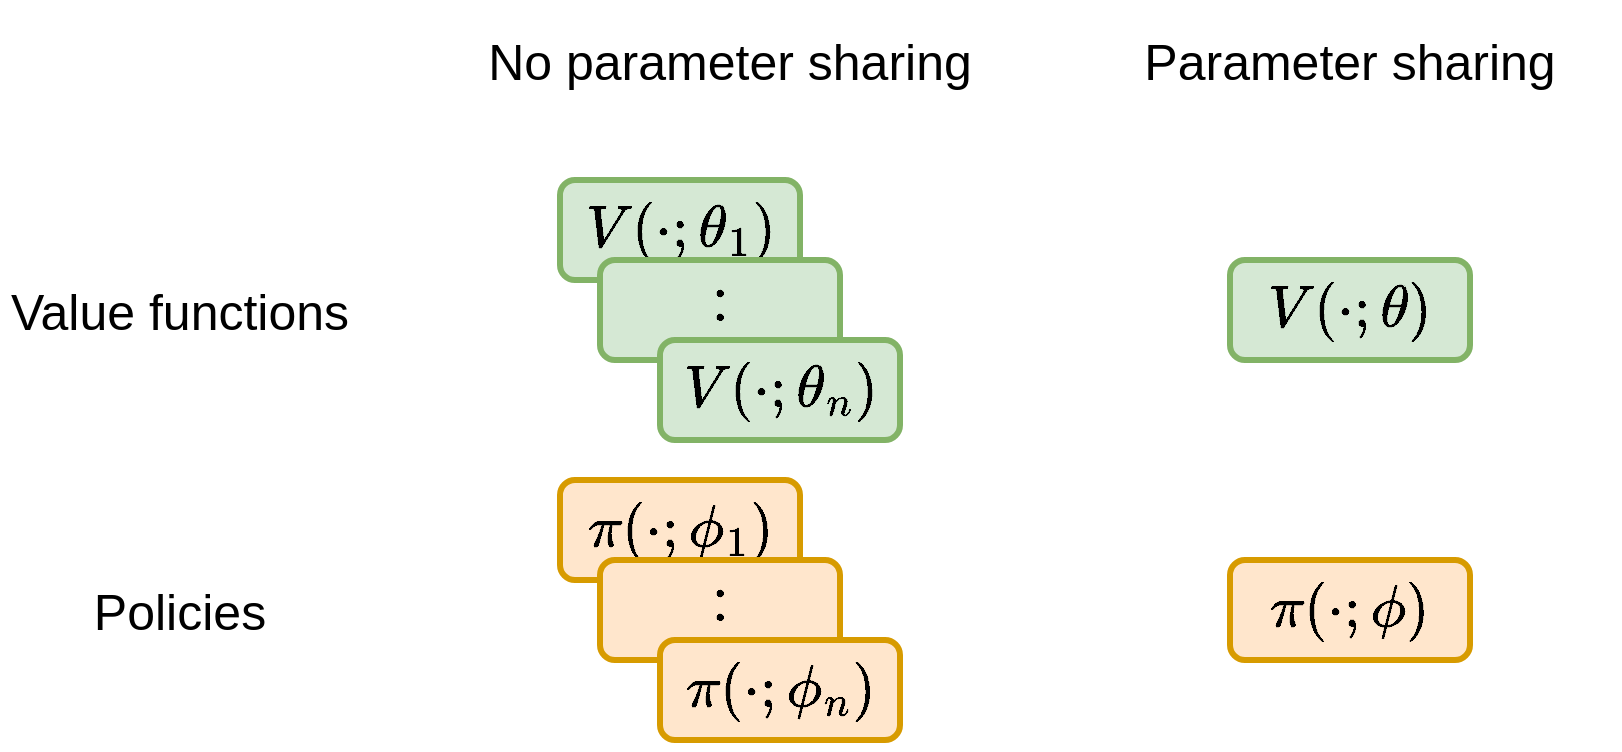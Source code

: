 <mxfile version="24.7.5">
  <diagram name="Page-1" id="-xR-jfWQP4zF7vphYe8y">
    <mxGraphModel dx="1559" dy="708" grid="1" gridSize="10" guides="1" tooltips="1" connect="1" arrows="1" fold="1" page="1" pageScale="1" pageWidth="850" pageHeight="1100" math="1" shadow="0">
      <root>
        <mxCell id="0" />
        <mxCell id="1" parent="0" />
        <mxCell id="TkJeqCvFJIjOYNM9dAF7-1" value="\(V(\cdot; \theta_1)\)" style="rounded=1;whiteSpace=wrap;html=1;fillColor=#d5e8d4;strokeColor=#82b366;strokeWidth=3;fontSize=25;" parent="1" vertex="1">
          <mxGeometry x="60" y="210" width="120" height="50" as="geometry" />
        </mxCell>
        <mxCell id="_cselBX3uVpOJDiEf7tq-9" value="\(\pi(\cdot; \phi_1)\)" style="rounded=1;whiteSpace=wrap;html=1;fillColor=#ffe6cc;strokeColor=#d79b00;strokeWidth=3;fontSize=25;" parent="1" vertex="1">
          <mxGeometry x="60" y="360" width="120" height="50" as="geometry" />
        </mxCell>
        <mxCell id="_cselBX3uVpOJDiEf7tq-5" value="\(\vdots\)" style="rounded=1;whiteSpace=wrap;html=1;fillColor=#d5e8d4;strokeColor=#82b366;strokeWidth=3;fontSize=25;" parent="1" vertex="1">
          <mxGeometry x="80" y="250" width="120" height="50" as="geometry" />
        </mxCell>
        <mxCell id="_cselBX3uVpOJDiEf7tq-4" value="\(V(\cdot; \theta_n)\)" style="rounded=1;whiteSpace=wrap;html=1;fillColor=#d5e8d4;strokeColor=#82b366;strokeWidth=3;fontSize=25;" parent="1" vertex="1">
          <mxGeometry x="110" y="290" width="120" height="50" as="geometry" />
        </mxCell>
        <mxCell id="_cselBX3uVpOJDiEf7tq-7" value="\(\vdots\)" style="rounded=1;whiteSpace=wrap;html=1;fillColor=#ffe6cc;strokeColor=#d79b00;strokeWidth=3;fontSize=25;" parent="1" vertex="1">
          <mxGeometry x="80" y="400" width="120" height="50" as="geometry" />
        </mxCell>
        <mxCell id="_cselBX3uVpOJDiEf7tq-8" value="\(\pi(\cdot; \phi_n)\)" style="rounded=1;whiteSpace=wrap;html=1;fillColor=#ffe6cc;strokeColor=#d79b00;strokeWidth=3;fontSize=25;" parent="1" vertex="1">
          <mxGeometry x="110" y="440" width="120" height="50" as="geometry" />
        </mxCell>
        <mxCell id="_cselBX3uVpOJDiEf7tq-40" value="&lt;font style=&quot;font-size: 25px;&quot;&gt;No parameter sharing&lt;/font&gt;" style="text;html=1;align=center;verticalAlign=middle;whiteSpace=wrap;rounded=0;" parent="1" vertex="1">
          <mxGeometry x="20" y="120" width="250" height="60" as="geometry" />
        </mxCell>
        <mxCell id="_cselBX3uVpOJDiEf7tq-41" value="&lt;font style=&quot;font-size: 25px;&quot;&gt;Parameter sharing&lt;/font&gt;" style="text;html=1;align=center;verticalAlign=middle;whiteSpace=wrap;rounded=0;" parent="1" vertex="1">
          <mxGeometry x="320" y="120" width="270" height="60" as="geometry" />
        </mxCell>
        <mxCell id="_cselBX3uVpOJDiEf7tq-42" value="&lt;font style=&quot;font-size: 25px;&quot;&gt;Value functions&lt;/font&gt;" style="text;html=1;align=center;verticalAlign=middle;whiteSpace=wrap;rounded=0;" parent="1" vertex="1">
          <mxGeometry x="-220" y="245" width="180" height="60" as="geometry" />
        </mxCell>
        <mxCell id="_cselBX3uVpOJDiEf7tq-43" value="&lt;font style=&quot;font-size: 25px;&quot;&gt;Policies&lt;/font&gt;" style="text;html=1;align=center;verticalAlign=middle;whiteSpace=wrap;rounded=0;" parent="1" vertex="1">
          <mxGeometry x="-220" y="395" width="180" height="60" as="geometry" />
        </mxCell>
        <mxCell id="TkJeqCvFJIjOYNM9dAF7-5" value="\(V(\cdot; \theta)\)" style="rounded=1;whiteSpace=wrap;html=1;fillColor=#d5e8d4;strokeColor=#82b366;strokeWidth=3;fontSize=25;" parent="1" vertex="1">
          <mxGeometry x="395" y="250" width="120" height="50" as="geometry" />
        </mxCell>
        <mxCell id="TkJeqCvFJIjOYNM9dAF7-7" value="\(\pi(\cdot; \phi)\)" style="rounded=1;whiteSpace=wrap;html=1;fillColor=#ffe6cc;strokeColor=#d79b00;strokeWidth=3;fontSize=25;" parent="1" vertex="1">
          <mxGeometry x="395" y="400" width="120" height="50" as="geometry" />
        </mxCell>
      </root>
    </mxGraphModel>
  </diagram>
</mxfile>
